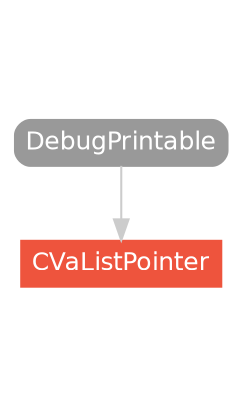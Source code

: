 strict digraph "CVaListPointer - Type Hierarchy - SwiftDoc.org" {
    pad="0.1,0.8"
    node [shape=box, style="filled,rounded", color="#999999", fillcolor="#999999", fontcolor=white, fontname=Helvetica, fontnames="Helvetica,sansserif", fontsize=12, margin="0.07,0.05", height="0.3"]
    edge [color="#cccccc"]
    "CVaListPointer" [URL="/type/CVaListPointer/", style="filled", fillcolor="#ee543d", color="#ee543d"]
    "DebugPrintable" [URL="/protocol/DebugPrintable/"]    "DebugPrintable" -> "CVaListPointer"
    subgraph Types {
        rank = max; "CVaListPointer";
    }
}